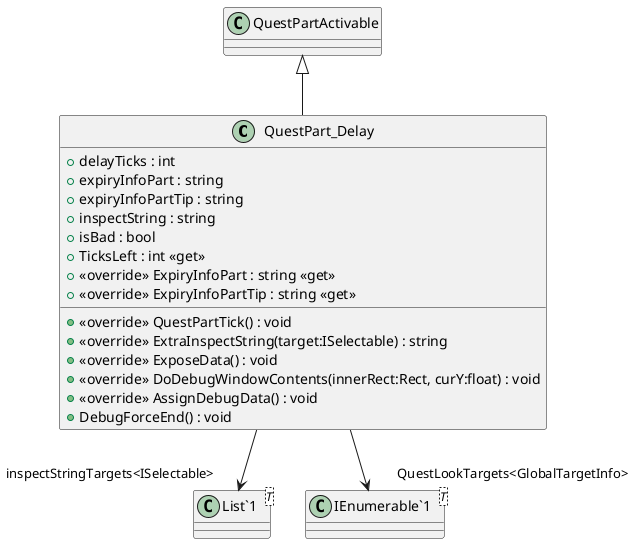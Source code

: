 @startuml
class QuestPart_Delay {
    + delayTicks : int
    + expiryInfoPart : string
    + expiryInfoPartTip : string
    + inspectString : string
    + isBad : bool
    + TicksLeft : int <<get>>
    + <<override>> ExpiryInfoPart : string <<get>>
    + <<override>> ExpiryInfoPartTip : string <<get>>
    + <<override>> QuestPartTick() : void
    + <<override>> ExtraInspectString(target:ISelectable) : string
    + <<override>> ExposeData() : void
    + <<override>> DoDebugWindowContents(innerRect:Rect, curY:float) : void
    + <<override>> AssignDebugData() : void
    + DebugForceEnd() : void
}
class "List`1"<T> {
}
class "IEnumerable`1"<T> {
}
QuestPartActivable <|-- QuestPart_Delay
QuestPart_Delay --> "inspectStringTargets<ISelectable>" "List`1"
QuestPart_Delay --> "QuestLookTargets<GlobalTargetInfo>" "IEnumerable`1"
@enduml
